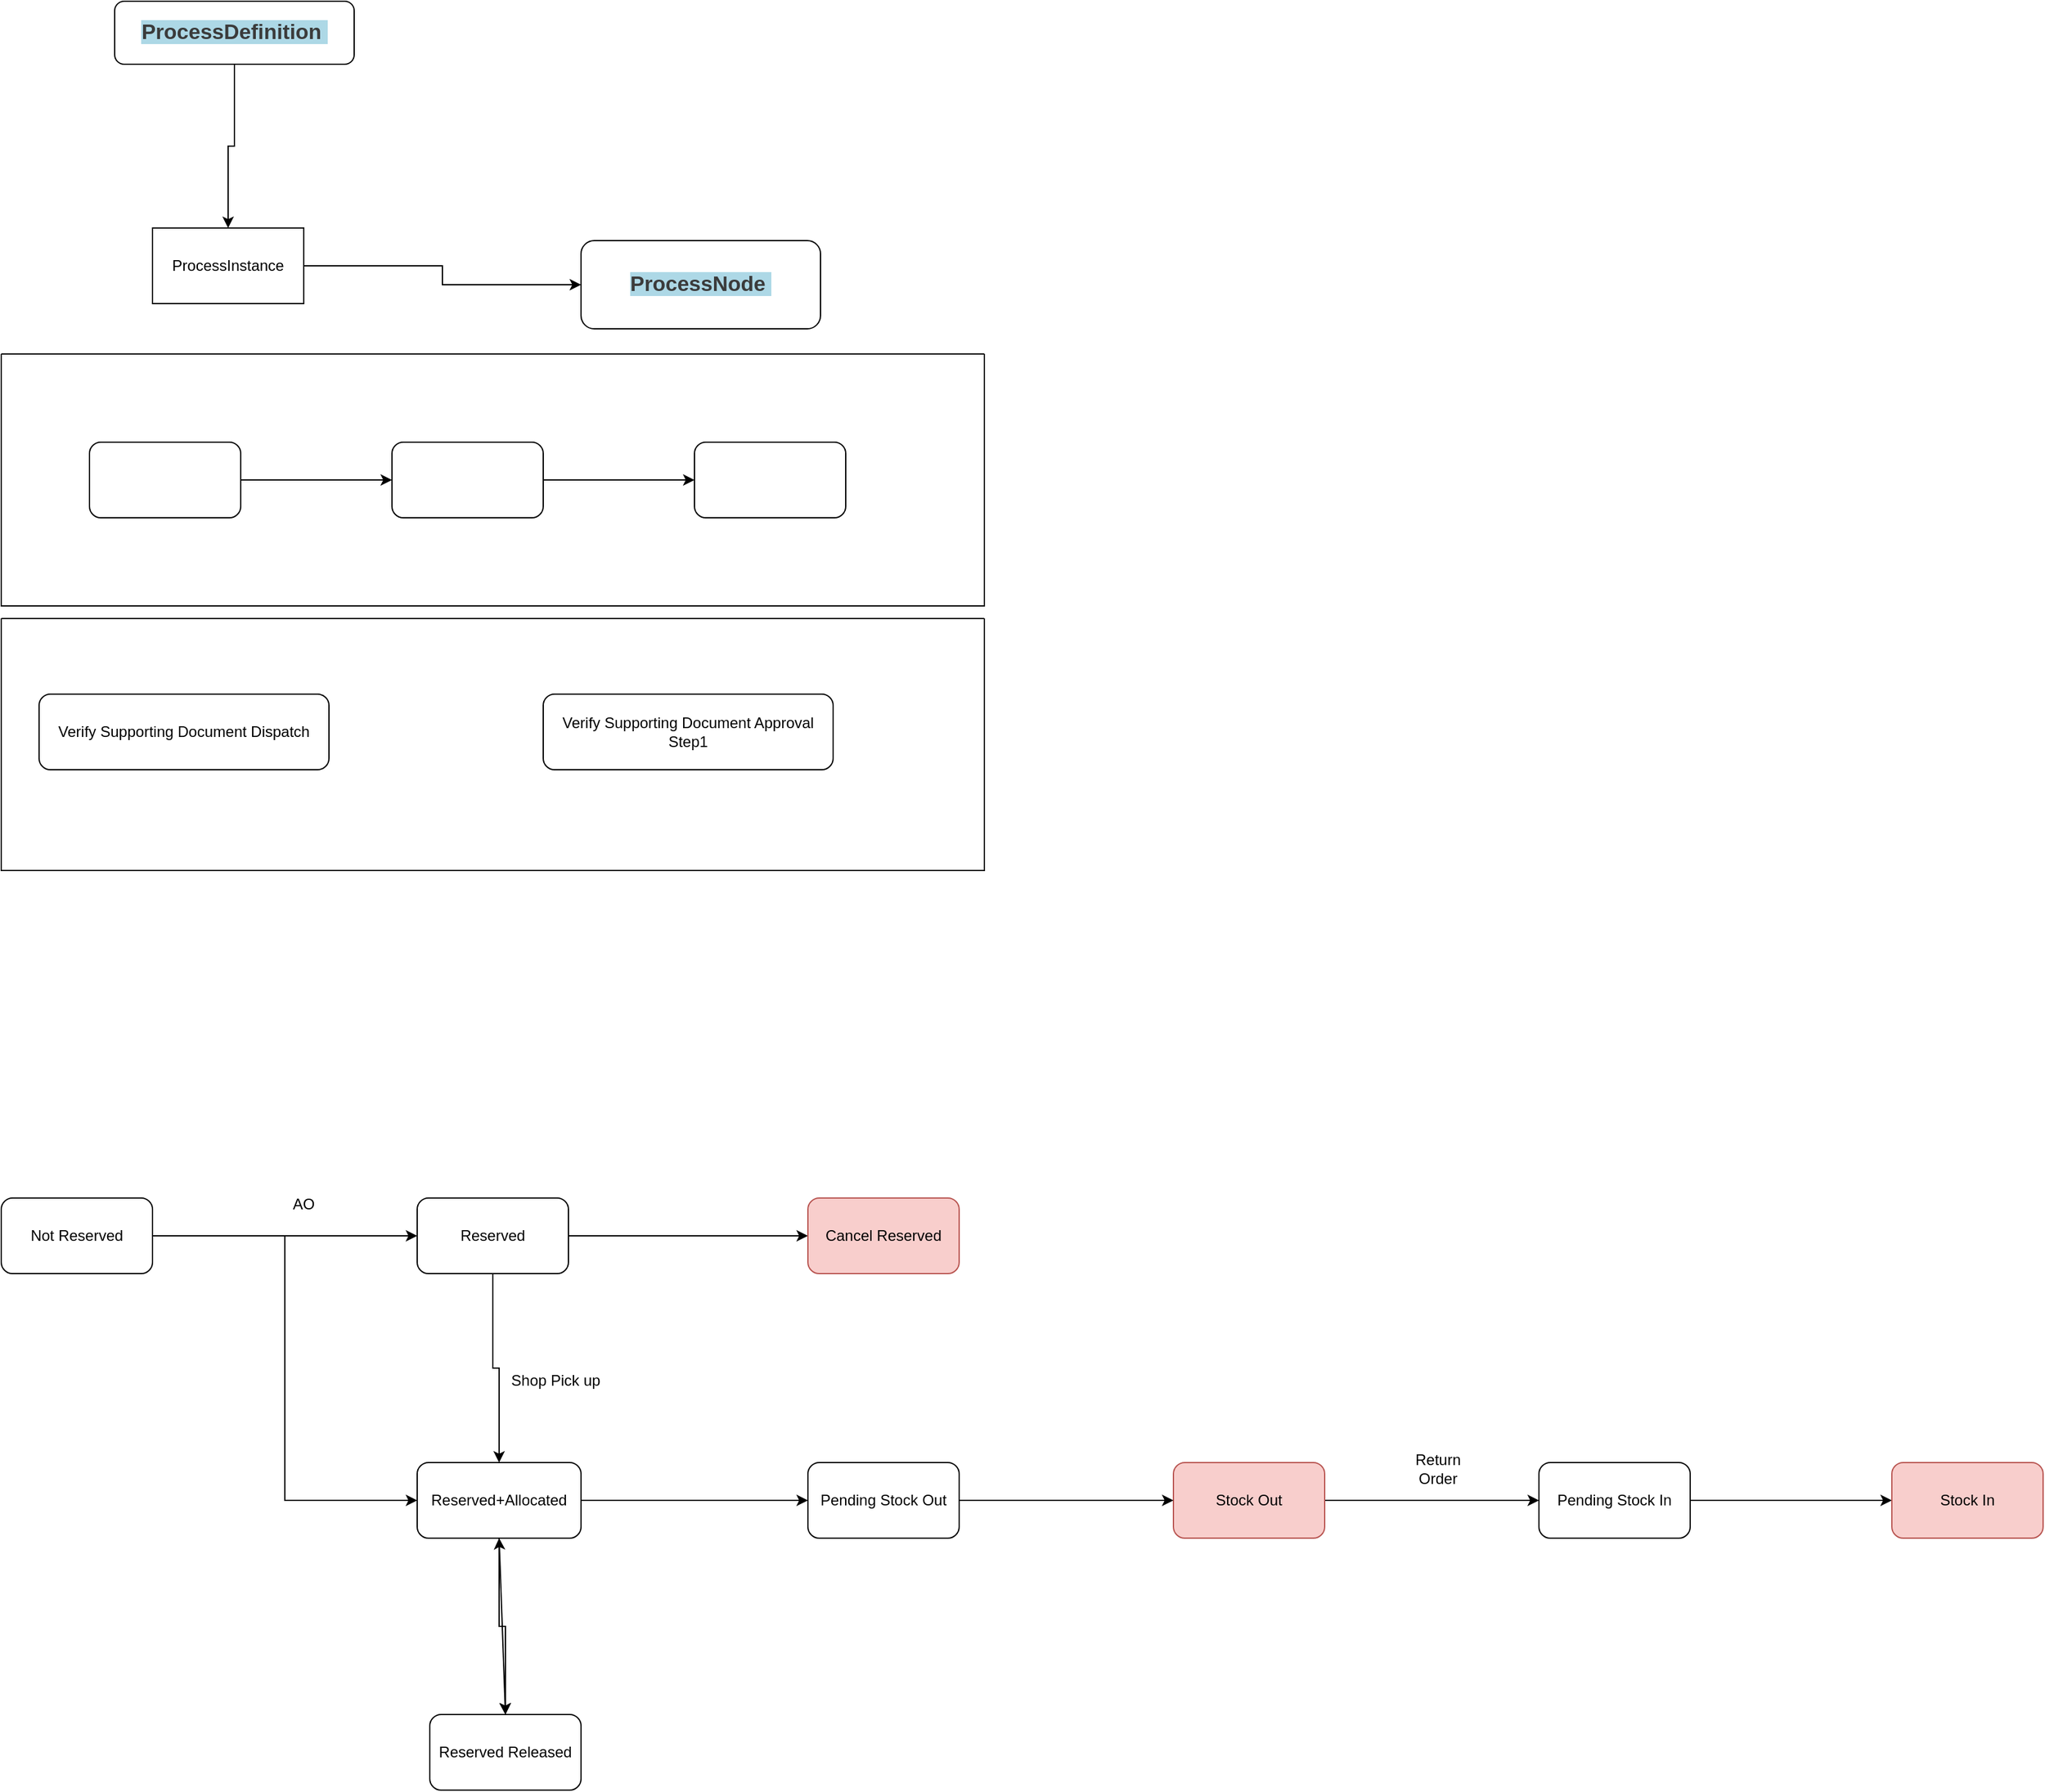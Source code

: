 <mxfile version="24.7.7">
  <diagram name="第 1 页" id="NqYk-lmD2GM5Jos50nHO">
    <mxGraphModel dx="2074" dy="1106" grid="1" gridSize="10" guides="1" tooltips="1" connect="1" arrows="1" fold="1" page="1" pageScale="1" pageWidth="2200" pageHeight="1600" math="0" shadow="0">
      <root>
        <mxCell id="0" />
        <mxCell id="1" parent="0" />
        <mxCell id="VhfgNzvpTJbDiKfUt8EI-8" style="edgeStyle=orthogonalEdgeStyle;rounded=0;orthogonalLoop=1;jettySize=auto;html=1;" parent="1" source="VhfgNzvpTJbDiKfUt8EI-1" target="VhfgNzvpTJbDiKfUt8EI-4" edge="1">
          <mxGeometry relative="1" as="geometry" />
        </mxCell>
        <mxCell id="VhfgNzvpTJbDiKfUt8EI-1" value="ProcessInstance" style="rounded=0;whiteSpace=wrap;html=1;" parent="1" vertex="1">
          <mxGeometry x="280" y="330" width="120" height="60" as="geometry" />
        </mxCell>
        <mxCell id="VhfgNzvpTJbDiKfUt8EI-3" style="edgeStyle=orthogonalEdgeStyle;rounded=0;orthogonalLoop=1;jettySize=auto;html=1;exitX=0.5;exitY=1;exitDx=0;exitDy=0;entryX=0.5;entryY=0;entryDx=0;entryDy=0;" parent="1" source="VhfgNzvpTJbDiKfUt8EI-2" target="VhfgNzvpTJbDiKfUt8EI-1" edge="1">
          <mxGeometry relative="1" as="geometry" />
        </mxCell>
        <mxCell id="VhfgNzvpTJbDiKfUt8EI-2" value="&lt;span style=&quot;color: rgb(59, 59, 59); font-family: Arial, Helvetica, sans-serif; font-size: 16.8px; font-weight: 700; text-align: left; background-color: rgb(173, 216, 230);&quot;&gt;ProcessDefinition&amp;nbsp;&lt;/span&gt;" style="rounded=1;whiteSpace=wrap;html=1;" parent="1" vertex="1">
          <mxGeometry x="250" y="150" width="190" height="50" as="geometry" />
        </mxCell>
        <mxCell id="VhfgNzvpTJbDiKfUt8EI-4" value="&lt;span style=&quot;color: rgb(59, 59, 59); font-family: Arial, Helvetica, sans-serif; font-size: 16.8px; font-weight: 700; text-align: left; background-color: rgb(173, 216, 230);&quot;&gt;ProcessNode&amp;nbsp;&lt;/span&gt;" style="rounded=1;whiteSpace=wrap;html=1;" parent="1" vertex="1">
          <mxGeometry x="620" y="340" width="190" height="70" as="geometry" />
        </mxCell>
        <mxCell id="VhfgNzvpTJbDiKfUt8EI-14" value="" style="swimlane;startSize=0;" parent="1" vertex="1">
          <mxGeometry x="160" y="640" width="780" height="200" as="geometry" />
        </mxCell>
        <mxCell id="VhfgNzvpTJbDiKfUt8EI-9" value="Verify Supporting Document Dispatch" style="rounded=1;whiteSpace=wrap;html=1;" parent="VhfgNzvpTJbDiKfUt8EI-14" vertex="1">
          <mxGeometry x="30" y="60" width="230" height="60" as="geometry" />
        </mxCell>
        <mxCell id="VhfgNzvpTJbDiKfUt8EI-10" value="Verify Supporting Document Approval Step1" style="rounded=1;whiteSpace=wrap;html=1;" parent="VhfgNzvpTJbDiKfUt8EI-14" vertex="1">
          <mxGeometry x="430" y="60" width="230" height="60" as="geometry" />
        </mxCell>
        <mxCell id="VhfgNzvpTJbDiKfUt8EI-15" value="" style="swimlane;startSize=0;" parent="1" vertex="1">
          <mxGeometry x="160" y="430" width="780" height="200" as="geometry" />
        </mxCell>
        <mxCell id="VhfgNzvpTJbDiKfUt8EI-19" style="edgeStyle=orthogonalEdgeStyle;rounded=0;orthogonalLoop=1;jettySize=auto;html=1;exitX=1;exitY=0.5;exitDx=0;exitDy=0;" parent="VhfgNzvpTJbDiKfUt8EI-15" source="VhfgNzvpTJbDiKfUt8EI-16" target="VhfgNzvpTJbDiKfUt8EI-12" edge="1">
          <mxGeometry relative="1" as="geometry" />
        </mxCell>
        <mxCell id="VhfgNzvpTJbDiKfUt8EI-16" value="" style="rounded=1;whiteSpace=wrap;html=1;" parent="VhfgNzvpTJbDiKfUt8EI-15" vertex="1">
          <mxGeometry x="70" y="70" width="120" height="60" as="geometry" />
        </mxCell>
        <mxCell id="VhfgNzvpTJbDiKfUt8EI-24" value="" style="edgeStyle=orthogonalEdgeStyle;rounded=0;orthogonalLoop=1;jettySize=auto;html=1;" parent="VhfgNzvpTJbDiKfUt8EI-15" source="VhfgNzvpTJbDiKfUt8EI-12" target="VhfgNzvpTJbDiKfUt8EI-23" edge="1">
          <mxGeometry relative="1" as="geometry" />
        </mxCell>
        <mxCell id="VhfgNzvpTJbDiKfUt8EI-12" value="" style="rounded=1;whiteSpace=wrap;html=1;" parent="VhfgNzvpTJbDiKfUt8EI-15" vertex="1">
          <mxGeometry x="310" y="70" width="120" height="60" as="geometry" />
        </mxCell>
        <mxCell id="VhfgNzvpTJbDiKfUt8EI-23" value="" style="whiteSpace=wrap;html=1;rounded=1;" parent="VhfgNzvpTJbDiKfUt8EI-15" vertex="1">
          <mxGeometry x="550" y="70" width="120" height="60" as="geometry" />
        </mxCell>
        <mxCell id="8EviN_QoK2RcTAxv6-ph-4" style="edgeStyle=orthogonalEdgeStyle;rounded=0;orthogonalLoop=1;jettySize=auto;html=1;" edge="1" parent="1" source="8EviN_QoK2RcTAxv6-ph-1" target="8EviN_QoK2RcTAxv6-ph-2">
          <mxGeometry relative="1" as="geometry" />
        </mxCell>
        <mxCell id="8EviN_QoK2RcTAxv6-ph-5" style="edgeStyle=orthogonalEdgeStyle;rounded=0;orthogonalLoop=1;jettySize=auto;html=1;entryX=0;entryY=0.5;entryDx=0;entryDy=0;" edge="1" parent="1" source="8EviN_QoK2RcTAxv6-ph-1" target="8EviN_QoK2RcTAxv6-ph-3">
          <mxGeometry relative="1" as="geometry" />
        </mxCell>
        <mxCell id="8EviN_QoK2RcTAxv6-ph-1" value="Not Reserved" style="rounded=1;whiteSpace=wrap;html=1;" vertex="1" parent="1">
          <mxGeometry x="160" y="1100" width="120" height="60" as="geometry" />
        </mxCell>
        <mxCell id="8EviN_QoK2RcTAxv6-ph-6" style="edgeStyle=orthogonalEdgeStyle;rounded=0;orthogonalLoop=1;jettySize=auto;html=1;entryX=0.5;entryY=0;entryDx=0;entryDy=0;" edge="1" parent="1" source="8EviN_QoK2RcTAxv6-ph-2" target="8EviN_QoK2RcTAxv6-ph-3">
          <mxGeometry relative="1" as="geometry" />
        </mxCell>
        <mxCell id="8EviN_QoK2RcTAxv6-ph-14" style="edgeStyle=orthogonalEdgeStyle;rounded=0;orthogonalLoop=1;jettySize=auto;html=1;entryX=0;entryY=0.5;entryDx=0;entryDy=0;" edge="1" parent="1" source="8EviN_QoK2RcTAxv6-ph-2" target="8EviN_QoK2RcTAxv6-ph-13">
          <mxGeometry relative="1" as="geometry" />
        </mxCell>
        <mxCell id="8EviN_QoK2RcTAxv6-ph-2" value="Reserved" style="rounded=1;whiteSpace=wrap;html=1;" vertex="1" parent="1">
          <mxGeometry x="490" y="1100" width="120" height="60" as="geometry" />
        </mxCell>
        <mxCell id="8EviN_QoK2RcTAxv6-ph-11" style="edgeStyle=orthogonalEdgeStyle;rounded=0;orthogonalLoop=1;jettySize=auto;html=1;entryX=0;entryY=0.5;entryDx=0;entryDy=0;" edge="1" parent="1" source="8EviN_QoK2RcTAxv6-ph-3" target="8EviN_QoK2RcTAxv6-ph-10">
          <mxGeometry relative="1" as="geometry" />
        </mxCell>
        <mxCell id="8EviN_QoK2RcTAxv6-ph-17" style="edgeStyle=orthogonalEdgeStyle;rounded=0;orthogonalLoop=1;jettySize=auto;html=1;entryX=0.5;entryY=0;entryDx=0;entryDy=0;" edge="1" parent="1" source="8EviN_QoK2RcTAxv6-ph-3" target="8EviN_QoK2RcTAxv6-ph-15">
          <mxGeometry relative="1" as="geometry" />
        </mxCell>
        <mxCell id="8EviN_QoK2RcTAxv6-ph-3" value="Reserved+Allocated" style="rounded=1;whiteSpace=wrap;html=1;" vertex="1" parent="1">
          <mxGeometry x="490" y="1310" width="130" height="60" as="geometry" />
        </mxCell>
        <mxCell id="8EviN_QoK2RcTAxv6-ph-7" value="Shop Pick up" style="text;html=1;align=center;verticalAlign=middle;whiteSpace=wrap;rounded=0;" vertex="1" parent="1">
          <mxGeometry x="560" y="1230" width="80" height="30" as="geometry" />
        </mxCell>
        <mxCell id="8EviN_QoK2RcTAxv6-ph-8" value="AO" style="text;html=1;align=center;verticalAlign=middle;whiteSpace=wrap;rounded=0;" vertex="1" parent="1">
          <mxGeometry x="370" y="1090" width="60" height="30" as="geometry" />
        </mxCell>
        <mxCell id="8EviN_QoK2RcTAxv6-ph-19" style="edgeStyle=orthogonalEdgeStyle;rounded=0;orthogonalLoop=1;jettySize=auto;html=1;entryX=0;entryY=0.5;entryDx=0;entryDy=0;" edge="1" parent="1" source="8EviN_QoK2RcTAxv6-ph-9" target="8EviN_QoK2RcTAxv6-ph-18">
          <mxGeometry relative="1" as="geometry" />
        </mxCell>
        <mxCell id="8EviN_QoK2RcTAxv6-ph-9" value="Stock Out" style="rounded=1;whiteSpace=wrap;html=1;fillColor=#f8cecc;strokeColor=#b85450;" vertex="1" parent="1">
          <mxGeometry x="1090" y="1310" width="120" height="60" as="geometry" />
        </mxCell>
        <mxCell id="8EviN_QoK2RcTAxv6-ph-12" style="edgeStyle=orthogonalEdgeStyle;rounded=0;orthogonalLoop=1;jettySize=auto;html=1;entryX=0;entryY=0.5;entryDx=0;entryDy=0;" edge="1" parent="1" source="8EviN_QoK2RcTAxv6-ph-10" target="8EviN_QoK2RcTAxv6-ph-9">
          <mxGeometry relative="1" as="geometry" />
        </mxCell>
        <mxCell id="8EviN_QoK2RcTAxv6-ph-10" value="Pending Stock Out" style="rounded=1;whiteSpace=wrap;html=1;" vertex="1" parent="1">
          <mxGeometry x="800" y="1310" width="120" height="60" as="geometry" />
        </mxCell>
        <mxCell id="8EviN_QoK2RcTAxv6-ph-13" value="Cancel Reserved" style="rounded=1;whiteSpace=wrap;html=1;fillColor=#f8cecc;strokeColor=#b85450;" vertex="1" parent="1">
          <mxGeometry x="800" y="1100" width="120" height="60" as="geometry" />
        </mxCell>
        <mxCell id="8EviN_QoK2RcTAxv6-ph-15" value="Reserved Released" style="rounded=1;whiteSpace=wrap;html=1;" vertex="1" parent="1">
          <mxGeometry x="500" y="1510" width="120" height="60" as="geometry" />
        </mxCell>
        <mxCell id="8EviN_QoK2RcTAxv6-ph-16" value="" style="endArrow=classic;startArrow=classic;html=1;rounded=0;exitX=0.5;exitY=0;exitDx=0;exitDy=0;entryX=0.5;entryY=1;entryDx=0;entryDy=0;" edge="1" parent="1" source="8EviN_QoK2RcTAxv6-ph-15" target="8EviN_QoK2RcTAxv6-ph-3">
          <mxGeometry width="50" height="50" relative="1" as="geometry">
            <mxPoint x="575" y="1460" as="sourcePoint" />
            <mxPoint x="560" y="1380" as="targetPoint" />
          </mxGeometry>
        </mxCell>
        <mxCell id="8EviN_QoK2RcTAxv6-ph-21" style="edgeStyle=orthogonalEdgeStyle;rounded=0;orthogonalLoop=1;jettySize=auto;html=1;" edge="1" parent="1" source="8EviN_QoK2RcTAxv6-ph-18" target="8EviN_QoK2RcTAxv6-ph-20">
          <mxGeometry relative="1" as="geometry" />
        </mxCell>
        <mxCell id="8EviN_QoK2RcTAxv6-ph-18" value="Pending Stock In" style="rounded=1;whiteSpace=wrap;html=1;" vertex="1" parent="1">
          <mxGeometry x="1380" y="1310" width="120" height="60" as="geometry" />
        </mxCell>
        <mxCell id="8EviN_QoK2RcTAxv6-ph-20" value="Stock In" style="rounded=1;whiteSpace=wrap;html=1;fillColor=#f8cecc;strokeColor=#b85450;" vertex="1" parent="1">
          <mxGeometry x="1660" y="1310" width="120" height="60" as="geometry" />
        </mxCell>
        <mxCell id="8EviN_QoK2RcTAxv6-ph-22" value="Return Order" style="text;html=1;align=center;verticalAlign=middle;whiteSpace=wrap;rounded=0;" vertex="1" parent="1">
          <mxGeometry x="1270" y="1300" width="60" height="30" as="geometry" />
        </mxCell>
      </root>
    </mxGraphModel>
  </diagram>
</mxfile>
